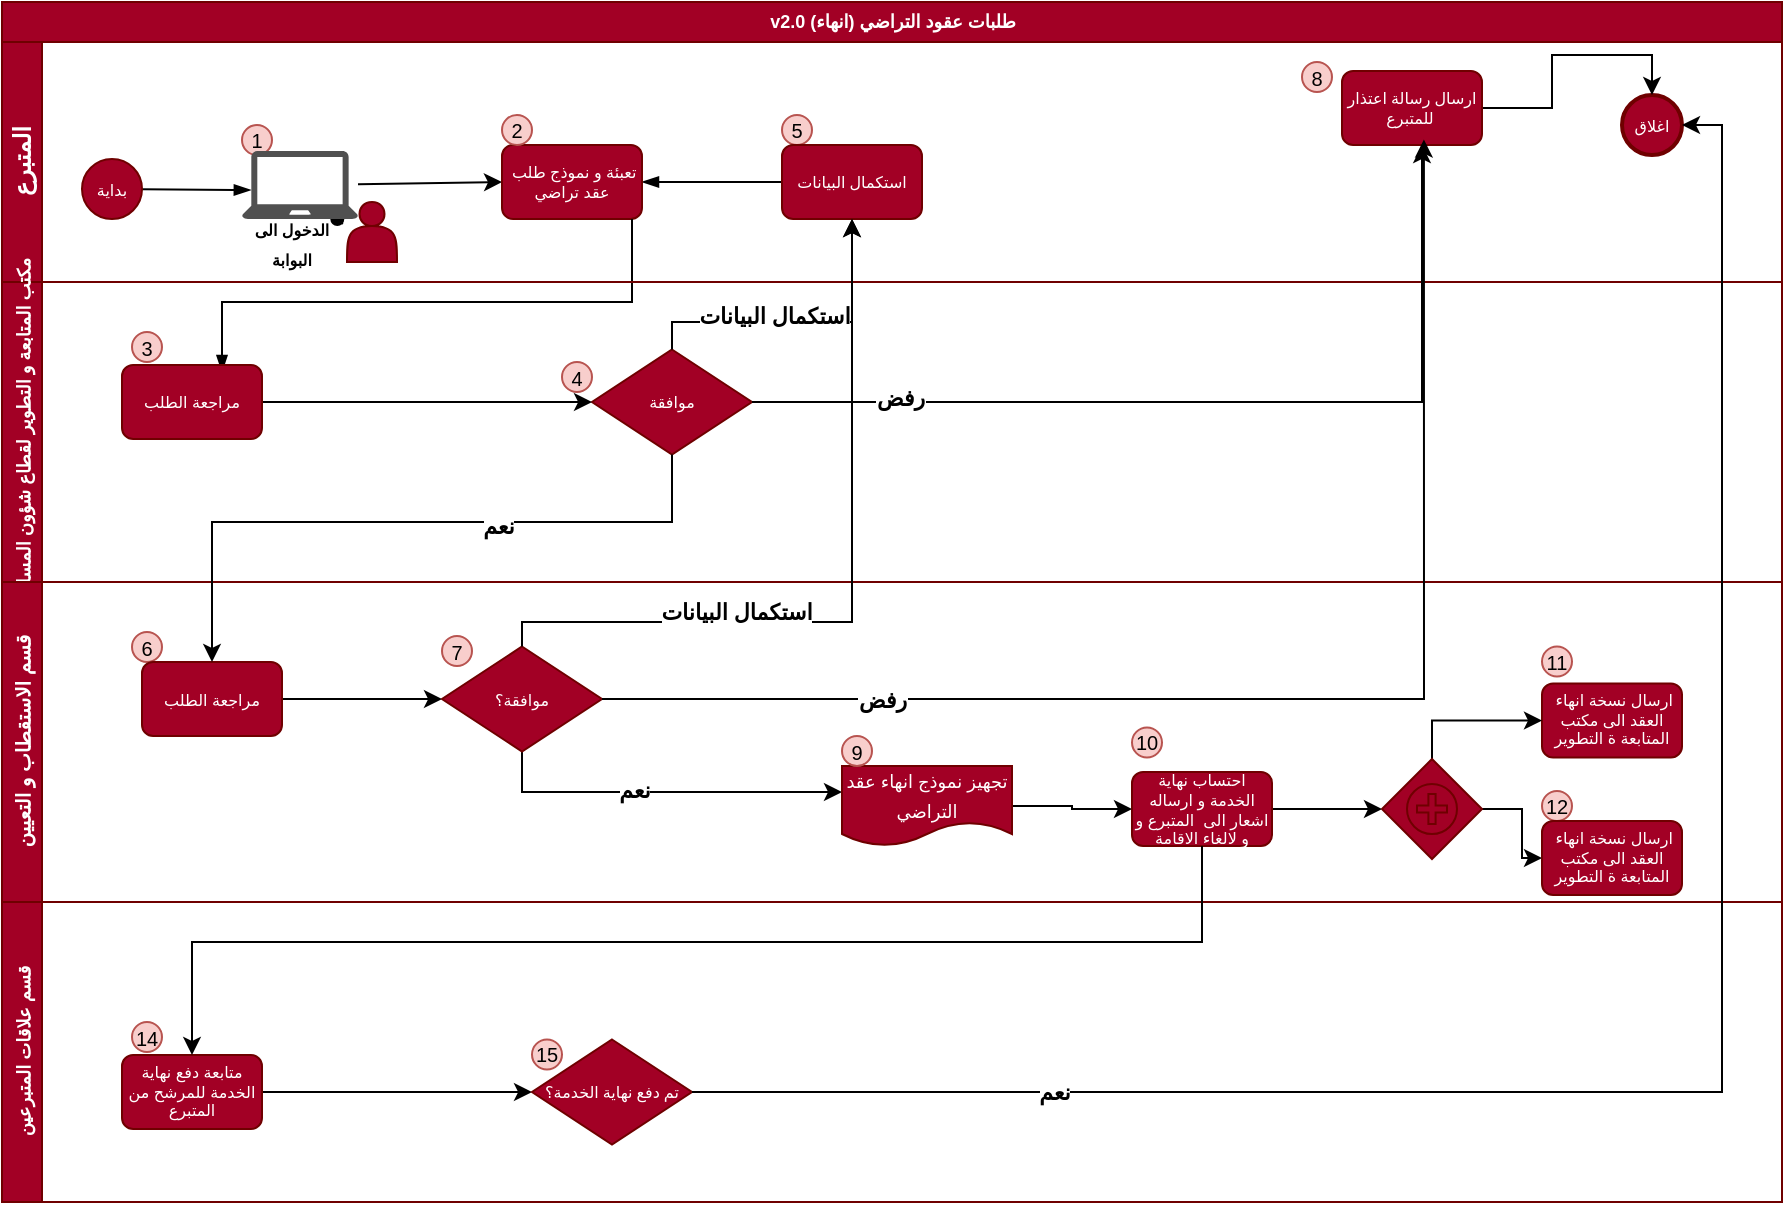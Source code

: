 <mxfile version="13.9.2" type="device"><diagram name="Page-1" id="c7488fd3-1785-93aa-aadb-54a6760d102a"><mxGraphModel dx="868" dy="314" grid="1" gridSize="10" guides="1" tooltips="1" connect="1" arrows="1" fold="1" page="1" pageScale="1" pageWidth="1654" pageHeight="1169" background="#ffffff" math="0" shadow="0"><root><mxCell id="0"/><mxCell id="1" parent="0"/><mxCell id="2b4e8129b02d487f-1" value="&lt;span lang=&quot;AR-SA&quot; dir=&quot;RTL&quot; style=&quot;line-height: 107% ; font-family: &amp;#34;dubai&amp;#34; , sans-serif&quot;&gt;&lt;font style=&quot;font-size: 9px&quot;&gt;طلبات عقود التراضي (انهاء) v2.0&lt;/font&gt;&lt;/span&gt;" style="swimlane;html=1;childLayout=stackLayout;horizontal=1;startSize=20;horizontalStack=0;rounded=0;shadow=0;labelBackgroundColor=none;strokeWidth=1;fontFamily=Verdana;fontSize=8;align=center;fillColor=#a20025;strokeColor=#6F0000;fontColor=#ffffff;" parent="1" vertex="1"><mxGeometry x="170" y="80" width="890" height="600" as="geometry"><mxRectangle x="170" y="80" width="280" height="20" as="alternateBounds"/></mxGeometry></mxCell><mxCell id="2b4e8129b02d487f-2" value="المتبرع" style="swimlane;html=1;startSize=20;horizontal=0;fillColor=#a20025;strokeColor=#6F0000;fontColor=#ffffff;" parent="2b4e8129b02d487f-1" vertex="1"><mxGeometry y="20" width="890" height="120" as="geometry"/></mxCell><mxCell id="KPhhI4xXO0q0EvICIsSK-14" style="edgeStyle=none;rounded=0;jumpStyle=none;orthogonalLoop=1;jettySize=auto;html=1;entryX=1;entryY=0.5;entryDx=0;entryDy=0;endArrow=blockThin;endFill=1;" parent="2b4e8129b02d487f-2" source="2b4e8129b02d487f-9" target="2b4e8129b02d487f-7" edge="1"><mxGeometry relative="1" as="geometry"/></mxCell><mxCell id="KPhhI4xXO0q0EvICIsSK-11" style="edgeStyle=none;rounded=0;jumpStyle=none;orthogonalLoop=1;jettySize=auto;html=1;entryX=0;entryY=0.5;entryDx=0;entryDy=0;endArrow=classic;endFill=1;" parent="2b4e8129b02d487f-2" source="KPhhI4xXO0q0EvICIsSK-3" target="2b4e8129b02d487f-7" edge="1"><mxGeometry relative="1" as="geometry"/></mxCell><mxCell id="KPhhI4xXO0q0EvICIsSK-13" style="edgeStyle=none;rounded=0;jumpStyle=none;orthogonalLoop=1;jettySize=auto;html=1;entryX=0.076;entryY=0.575;entryDx=0;entryDy=0;entryPerimeter=0;endArrow=blockThin;endFill=1;" parent="2b4e8129b02d487f-2" source="2b4e8129b02d487f-5" target="KPhhI4xXO0q0EvICIsSK-3" edge="1"><mxGeometry relative="1" as="geometry"/></mxCell><mxCell id="KPhhI4xXO0q0EvICIsSK-5" style="rounded=0;orthogonalLoop=1;jettySize=auto;html=1;jumpStyle=none;endArrow=oval;endFill=1;" parent="2b4e8129b02d487f-2" target="KPhhI4xXO0q0EvICIsSK-3" edge="1"><mxGeometry relative="1" as="geometry"><mxPoint x="170.397" y="91" as="sourcePoint"/></mxGeometry></mxCell><mxCell id="2b4e8129b02d487f-11" value="اغلاق" style="ellipse;whiteSpace=wrap;html=1;rounded=0;shadow=0;labelBackgroundColor=none;strokeWidth=2;fontFamily=Verdana;fontSize=8;align=center;fillColor=#a20025;strokeColor=#6F0000;fontColor=#ffffff;" parent="2b4e8129b02d487f-2" vertex="1"><mxGeometry x="810" y="26.5" width="30" height="30" as="geometry"/></mxCell><mxCell id="KPhhI4xXO0q0EvICIsSK-12" value="&lt;font style=&quot;font-size: 10px&quot;&gt;5&lt;/font&gt;" style="ellipse;whiteSpace=wrap;html=1;aspect=fixed;fillColor=#f8cecc;strokeColor=#b85450;" parent="2b4e8129b02d487f-2" vertex="1"><mxGeometry x="390" y="36.5" width="15" height="15" as="geometry"/></mxCell><mxCell id="2b4e8129b02d487f-9" value="استكمال البيانات" style="rounded=1;whiteSpace=wrap;html=1;shadow=0;labelBackgroundColor=none;strokeWidth=1;fontFamily=Verdana;fontSize=8;align=center;fillColor=#a20025;strokeColor=#6F0000;fontColor=#ffffff;" parent="2b4e8129b02d487f-2" vertex="1"><mxGeometry x="390" y="51.5" width="70" height="37" as="geometry"/></mxCell><mxCell id="2b4e8129b02d487f-5" value="بداية" style="ellipse;whiteSpace=wrap;html=1;rounded=0;shadow=0;labelBackgroundColor=none;strokeWidth=1;fontFamily=Verdana;fontSize=8;align=center;fillColor=#a20025;strokeColor=#6F0000;fontColor=#ffffff;" parent="2b4e8129b02d487f-2" vertex="1"><mxGeometry x="40" y="58.5" width="30" height="30" as="geometry"/></mxCell><mxCell id="KPhhI4xXO0q0EvICIsSK-7" value="&lt;font style=&quot;font-size: 10px&quot;&gt;1&lt;/font&gt;" style="ellipse;whiteSpace=wrap;html=1;aspect=fixed;fillColor=#f8cecc;strokeColor=#b85450;" parent="2b4e8129b02d487f-2" vertex="1"><mxGeometry x="120" y="41.5" width="15" height="15" as="geometry"/></mxCell><mxCell id="KPhhI4xXO0q0EvICIsSK-3" value="" style="pointerEvents=1;shadow=0;dashed=0;html=1;strokeColor=none;fillColor=#505050;labelPosition=center;verticalLabelPosition=bottom;verticalAlign=top;outlineConnect=0;align=center;shape=mxgraph.office.devices.laptop;" parent="2b4e8129b02d487f-2" vertex="1"><mxGeometry x="120" y="54.5" width="58" height="34" as="geometry"/></mxCell><mxCell id="2b4e8129b02d487f-7" value="&lt;font face=&quot;dubai, sans-serif&quot;&gt;تعبئة و نموذج طلب&amp;nbsp; عقد تراضي&lt;/font&gt;" style="rounded=1;whiteSpace=wrap;html=1;shadow=0;labelBackgroundColor=none;strokeWidth=1;fontFamily=Verdana;fontSize=8;align=center;fillColor=#a20025;strokeColor=#6F0000;fontColor=#ffffff;" parent="2b4e8129b02d487f-2" vertex="1"><mxGeometry x="250" y="51.5" width="70" height="37" as="geometry"/></mxCell><mxCell id="KPhhI4xXO0q0EvICIsSK-10" value="&lt;font style=&quot;font-size: 10px&quot;&gt;2&lt;/font&gt;" style="ellipse;whiteSpace=wrap;html=1;aspect=fixed;fillColor=#f8cecc;strokeColor=#b85450;" parent="2b4e8129b02d487f-2" vertex="1"><mxGeometry x="250" y="36.5" width="15" height="15" as="geometry"/></mxCell><mxCell id="2vPmhwO70LCvBUlOEUrR-1" value="" style="shape=actor;whiteSpace=wrap;html=1;fillColor=#a20025;strokeColor=#6F0000;fontColor=#ffffff;" parent="2b4e8129b02d487f-2" vertex="1"><mxGeometry x="172.5" y="80" width="25" height="30" as="geometry"/></mxCell><mxCell id="KPhhI4xXO0q0EvICIsSK-6" value="&lt;font style=&quot;font-size: 8px&quot;&gt;&lt;b&gt;الدخول الى البوابة&lt;/b&gt;&lt;/font&gt;" style="text;html=1;strokeColor=none;fillColor=none;align=center;verticalAlign=middle;whiteSpace=wrap;rounded=0;" parent="2b4e8129b02d487f-2" vertex="1"><mxGeometry x="120" y="90" width="50" height="20" as="geometry"/></mxCell><mxCell id="2TBwHQqGtc_E0Ix2xg9j-57" style="edgeStyle=orthogonalEdgeStyle;rounded=0;orthogonalLoop=1;jettySize=auto;html=1;entryX=0.5;entryY=0;entryDx=0;entryDy=0;" parent="2b4e8129b02d487f-2" source="2TBwHQqGtc_E0Ix2xg9j-26" target="2b4e8129b02d487f-11" edge="1"><mxGeometry relative="1" as="geometry"/></mxCell><mxCell id="2TBwHQqGtc_E0Ix2xg9j-26" value="ارسال رسالة اعتذار للمتبرع&amp;nbsp;" style="rounded=1;whiteSpace=wrap;html=1;shadow=0;labelBackgroundColor=none;strokeWidth=1;fontFamily=Verdana;fontSize=8;align=center;fillColor=#a20025;strokeColor=#6F0000;fontColor=#ffffff;" parent="2b4e8129b02d487f-2" vertex="1"><mxGeometry x="670" y="14.5" width="70" height="37" as="geometry"/></mxCell><mxCell id="2TBwHQqGtc_E0Ix2xg9j-27" value="&lt;span style=&quot;font-size: 10px&quot;&gt;8&lt;/span&gt;" style="ellipse;whiteSpace=wrap;html=1;aspect=fixed;fillColor=#f8cecc;strokeColor=#b85450;" parent="2b4e8129b02d487f-2" vertex="1"><mxGeometry x="650" y="10" width="15" height="15" as="geometry"/></mxCell><mxCell id="KPhhI4xXO0q0EvICIsSK-16" style="edgeStyle=orthogonalEdgeStyle;rounded=0;jumpStyle=none;orthogonalLoop=1;jettySize=auto;html=1;entryX=0.5;entryY=0;entryDx=0;entryDy=0;endArrow=blockThin;endFill=1;entryPerimeter=0;" parent="2b4e8129b02d487f-1" source="2b4e8129b02d487f-7" edge="1"><mxGeometry relative="1" as="geometry"><Array as="points"><mxPoint x="315" y="150"/><mxPoint x="110" y="150"/></Array><mxPoint x="110" y="185" as="targetPoint"/></mxGeometry></mxCell><mxCell id="2b4e8129b02d487f-4" value="&lt;font style=&quot;font-size: 9px&quot;&gt;مكتب المتابعة و التطوير لقطاع شؤون المساجد&lt;/font&gt;" style="swimlane;html=1;startSize=20;horizontal=0;fillColor=#a20025;strokeColor=#6F0000;fontColor=#ffffff;" parent="2b4e8129b02d487f-1" vertex="1"><mxGeometry y="140" width="890" height="150" as="geometry"/></mxCell><mxCell id="KPhhI4xXO0q0EvICIsSK-29" value="&lt;font style=&quot;font-size: 10px&quot;&gt;3&lt;/font&gt;" style="ellipse;whiteSpace=wrap;html=1;aspect=fixed;fillColor=#f8cecc;strokeColor=#b85450;" parent="2b4e8129b02d487f-4" vertex="1"><mxGeometry x="65" y="25" width="15" height="15" as="geometry"/></mxCell><mxCell id="2vPmhwO70LCvBUlOEUrR-105" value="&lt;font style=&quot;font-size: 10px&quot;&gt;4&lt;/font&gt;" style="ellipse;whiteSpace=wrap;html=1;aspect=fixed;fillColor=#f8cecc;strokeColor=#b85450;" parent="2b4e8129b02d487f-4" vertex="1"><mxGeometry x="280" y="40" width="15" height="15" as="geometry"/></mxCell><mxCell id="2vPmhwO70LCvBUlOEUrR-87" value="موافقة" style="strokeWidth=1;html=1;shape=mxgraph.flowchart.decision;whiteSpace=wrap;rounded=1;shadow=0;labelBackgroundColor=none;fontFamily=Verdana;fontSize=8;align=center;fillColor=#a20025;strokeColor=#6F0000;fontColor=#ffffff;" parent="2b4e8129b02d487f-4" vertex="1"><mxGeometry x="295" y="33.75" width="80" height="52.5" as="geometry"/></mxCell><mxCell id="2vPmhwO70LCvBUlOEUrR-101" style="edgeStyle=orthogonalEdgeStyle;rounded=0;orthogonalLoop=1;jettySize=auto;html=1;fontSize=8;" parent="2b4e8129b02d487f-4" source="KPhhI4xXO0q0EvICIsSK-30" target="2vPmhwO70LCvBUlOEUrR-87" edge="1"><mxGeometry relative="1" as="geometry"/></mxCell><mxCell id="KPhhI4xXO0q0EvICIsSK-30" value="&lt;span lang=&quot;AR-SA&quot; dir=&quot;RTL&quot; style=&quot;line-height: 107% ; font-family: &amp;#34;dubai&amp;#34; , sans-serif&quot;&gt;&lt;font style=&quot;font-size: 8px&quot;&gt;مراجعة الطلب&lt;/font&gt;&lt;/span&gt;" style="rounded=1;whiteSpace=wrap;html=1;shadow=0;labelBackgroundColor=none;strokeWidth=1;fontFamily=Verdana;fontSize=8;align=center;fillColor=#a20025;strokeColor=#6F0000;fontColor=#ffffff;" parent="2b4e8129b02d487f-4" vertex="1"><mxGeometry x="60" y="41.5" width="70" height="37" as="geometry"/></mxCell><mxCell id="2vPmhwO70LCvBUlOEUrR-66" value="&lt;font size=&quot;1&quot;&gt;قسم الاستقطاب و التعيين&lt;/font&gt;" style="swimlane;html=1;startSize=20;horizontal=0;fillColor=#a20025;strokeColor=#6F0000;fontColor=#ffffff;" parent="2b4e8129b02d487f-1" vertex="1"><mxGeometry y="290" width="890" height="160" as="geometry"/></mxCell><mxCell id="2vPmhwO70LCvBUlOEUrR-70" value="&lt;font style=&quot;font-size: 10px&quot;&gt;6&lt;/font&gt;" style="ellipse;whiteSpace=wrap;html=1;aspect=fixed;fillColor=#f8cecc;strokeColor=#b85450;" parent="2vPmhwO70LCvBUlOEUrR-66" vertex="1"><mxGeometry x="65" y="25" width="15" height="15" as="geometry"/></mxCell><mxCell id="2vPmhwO70LCvBUlOEUrR-92" style="edgeStyle=orthogonalEdgeStyle;rounded=0;orthogonalLoop=1;jettySize=auto;html=1;fontSize=8;" parent="2vPmhwO70LCvBUlOEUrR-66" source="2vPmhwO70LCvBUlOEUrR-71" target="2vPmhwO70LCvBUlOEUrR-122" edge="1"><mxGeometry relative="1" as="geometry"><mxPoint x="210" y="56.029" as="targetPoint"/><Array as="points"/></mxGeometry></mxCell><mxCell id="2vPmhwO70LCvBUlOEUrR-118" value="&lt;span style=&quot;font-size: 10px&quot;&gt;7&lt;/span&gt;" style="ellipse;whiteSpace=wrap;html=1;aspect=fixed;fillColor=#f8cecc;strokeColor=#b85450;" parent="2vPmhwO70LCvBUlOEUrR-66" vertex="1"><mxGeometry x="220" y="27" width="15" height="15" as="geometry"/></mxCell><mxCell id="2vPmhwO70LCvBUlOEUrR-71" value="&lt;span lang=&quot;AR-SA&quot; dir=&quot;RTL&quot; style=&quot;line-height: 107% ; font-family: &amp;#34;dubai&amp;#34; , sans-serif&quot;&gt;&lt;font style=&quot;font-size: 8px&quot;&gt;مراجعة الطلب&lt;/font&gt;&lt;/span&gt;" style="rounded=1;whiteSpace=wrap;html=1;shadow=0;labelBackgroundColor=none;strokeWidth=1;fontFamily=Verdana;fontSize=8;align=center;fillColor=#a20025;strokeColor=#6F0000;fontColor=#ffffff;" parent="2vPmhwO70LCvBUlOEUrR-66" vertex="1"><mxGeometry x="70" y="40.0" width="70" height="37" as="geometry"/></mxCell><mxCell id="2TBwHQqGtc_E0Ix2xg9j-8" style="edgeStyle=orthogonalEdgeStyle;rounded=0;orthogonalLoop=1;jettySize=auto;html=1;" parent="2vPmhwO70LCvBUlOEUrR-66" source="2vPmhwO70LCvBUlOEUrR-122" target="2TBwHQqGtc_E0Ix2xg9j-7" edge="1"><mxGeometry relative="1" as="geometry"><Array as="points"><mxPoint x="260" y="105"/></Array></mxGeometry></mxCell><mxCell id="2TBwHQqGtc_E0Ix2xg9j-9" value="&lt;b&gt;نعم&lt;/b&gt;" style="edgeLabel;html=1;align=center;verticalAlign=middle;resizable=0;points=[];" parent="2TBwHQqGtc_E0Ix2xg9j-8" vertex="1" connectable="0"><mxGeometry x="-0.155" y="1" relative="1" as="geometry"><mxPoint as="offset"/></mxGeometry></mxCell><mxCell id="2vPmhwO70LCvBUlOEUrR-122" value="موافقة؟" style="strokeWidth=1;html=1;shape=mxgraph.flowchart.decision;whiteSpace=wrap;rounded=1;shadow=0;labelBackgroundColor=none;fontFamily=Verdana;fontSize=8;align=center;fillColor=#a20025;strokeColor=#6F0000;fontColor=#ffffff;" parent="2vPmhwO70LCvBUlOEUrR-66" vertex="1"><mxGeometry x="220" y="32.25" width="80" height="52.5" as="geometry"/></mxCell><mxCell id="6DH3khvs-HdnK0LrDQGh-2" style="edgeStyle=orthogonalEdgeStyle;rounded=0;orthogonalLoop=1;jettySize=auto;html=1;" edge="1" parent="2vPmhwO70LCvBUlOEUrR-66" source="2TBwHQqGtc_E0Ix2xg9j-7" target="6DH3khvs-HdnK0LrDQGh-1"><mxGeometry relative="1" as="geometry"/></mxCell><mxCell id="2TBwHQqGtc_E0Ix2xg9j-7" value="&lt;font style=&quot;font-size: 9px&quot;&gt;تجهيز نموذج انهاء عقد التراضي&lt;/font&gt;" style="shape=document;whiteSpace=wrap;html=1;boundedLbl=1;fillColor=#a20025;strokeColor=#6F0000;fontColor=#ffffff;" parent="2vPmhwO70LCvBUlOEUrR-66" vertex="1"><mxGeometry x="420" y="92" width="85" height="40" as="geometry"/></mxCell><mxCell id="2TBwHQqGtc_E0Ix2xg9j-13" value="&lt;span style=&quot;font-size: 10px&quot;&gt;9&lt;/span&gt;" style="ellipse;whiteSpace=wrap;html=1;aspect=fixed;fillColor=#f8cecc;strokeColor=#b85450;" parent="2vPmhwO70LCvBUlOEUrR-66" vertex="1"><mxGeometry x="420" y="77" width="15" height="15" as="geometry"/></mxCell><mxCell id="6DH3khvs-HdnK0LrDQGh-8" style="edgeStyle=orthogonalEdgeStyle;rounded=0;orthogonalLoop=1;jettySize=auto;html=1;" edge="1" parent="2vPmhwO70LCvBUlOEUrR-66" source="6DH3khvs-HdnK0LrDQGh-1" target="6DH3khvs-HdnK0LrDQGh-7"><mxGeometry relative="1" as="geometry"/></mxCell><mxCell id="6DH3khvs-HdnK0LrDQGh-1" value="&lt;span lang=&quot;AR-SA&quot; dir=&quot;RTL&quot; style=&quot;line-height: 107% ; font-family: &amp;#34;dubai&amp;#34; , sans-serif&quot;&gt;&lt;font style=&quot;font-size: 8px&quot;&gt;احتساب نهاية الخدمة و ارساله اشعار الى&amp;nbsp; المتبرع و و لالغاء الاقامة&lt;/font&gt;&lt;/span&gt;" style="rounded=1;whiteSpace=wrap;html=1;shadow=0;labelBackgroundColor=none;strokeWidth=1;fontFamily=Verdana;fontSize=8;align=center;fillColor=#a20025;strokeColor=#6F0000;fontColor=#ffffff;" vertex="1" parent="2vPmhwO70LCvBUlOEUrR-66"><mxGeometry x="565" y="95.0" width="70" height="37" as="geometry"/></mxCell><mxCell id="6DH3khvs-HdnK0LrDQGh-3" value="&lt;span style=&quot;font-size: 10px&quot;&gt;10&lt;/span&gt;" style="ellipse;whiteSpace=wrap;html=1;aspect=fixed;fillColor=#f8cecc;strokeColor=#b85450;" vertex="1" parent="2vPmhwO70LCvBUlOEUrR-66"><mxGeometry x="565" y="72.75" width="15" height="15" as="geometry"/></mxCell><mxCell id="6DH3khvs-HdnK0LrDQGh-5" value="&lt;span lang=&quot;AR-SA&quot; dir=&quot;RTL&quot; style=&quot;line-height: 107% ; font-family: &amp;#34;dubai&amp;#34; , sans-serif&quot;&gt;&lt;font style=&quot;font-size: 8px&quot;&gt;ارسال نسخة انهاء&amp;nbsp; العقد الى مكتب المتابعة ة التطوير&lt;/font&gt;&lt;/span&gt;" style="rounded=1;whiteSpace=wrap;html=1;shadow=0;labelBackgroundColor=none;strokeWidth=1;fontFamily=Verdana;fontSize=8;align=center;fillColor=#a20025;strokeColor=#6F0000;fontColor=#ffffff;" vertex="1" parent="2vPmhwO70LCvBUlOEUrR-66"><mxGeometry x="770" y="50.75" width="70" height="37" as="geometry"/></mxCell><mxCell id="6DH3khvs-HdnK0LrDQGh-6" value="&lt;span style=&quot;font-size: 10px&quot;&gt;11&lt;/span&gt;" style="ellipse;whiteSpace=wrap;html=1;aspect=fixed;fillColor=#f8cecc;strokeColor=#b85450;" vertex="1" parent="2vPmhwO70LCvBUlOEUrR-66"><mxGeometry x="770" y="32.25" width="15" height="15" as="geometry"/></mxCell><mxCell id="6DH3khvs-HdnK0LrDQGh-9" style="edgeStyle=orthogonalEdgeStyle;rounded=0;orthogonalLoop=1;jettySize=auto;html=1;entryX=0;entryY=0.5;entryDx=0;entryDy=0;" edge="1" parent="2vPmhwO70LCvBUlOEUrR-66" source="6DH3khvs-HdnK0LrDQGh-7" target="6DH3khvs-HdnK0LrDQGh-5"><mxGeometry relative="1" as="geometry"><Array as="points"><mxPoint x="715" y="69"/></Array></mxGeometry></mxCell><mxCell id="6DH3khvs-HdnK0LrDQGh-12" style="edgeStyle=orthogonalEdgeStyle;rounded=0;orthogonalLoop=1;jettySize=auto;html=1;" edge="1" parent="2vPmhwO70LCvBUlOEUrR-66" source="6DH3khvs-HdnK0LrDQGh-7" target="6DH3khvs-HdnK0LrDQGh-11"><mxGeometry relative="1" as="geometry"/></mxCell><mxCell id="6DH3khvs-HdnK0LrDQGh-7" value="" style="shape=mxgraph.bpmn.shape;html=1;verticalLabelPosition=bottom;labelBackgroundColor=#ffffff;verticalAlign=top;align=center;perimeter=rhombusPerimeter;background=gateway;outlineConnect=0;outline=standard;symbol=parallelMultiple;fillColor=#a20025;strokeColor=#6F0000;fontColor=#ffffff;" vertex="1" parent="2vPmhwO70LCvBUlOEUrR-66"><mxGeometry x="690" y="88.5" width="50" height="50" as="geometry"/></mxCell><mxCell id="6DH3khvs-HdnK0LrDQGh-10" value="&lt;span style=&quot;font-size: 10px&quot;&gt;12&lt;/span&gt;" style="ellipse;whiteSpace=wrap;html=1;aspect=fixed;fillColor=#f8cecc;strokeColor=#b85450;" vertex="1" parent="2vPmhwO70LCvBUlOEUrR-66"><mxGeometry x="770" y="104.5" width="15" height="15" as="geometry"/></mxCell><mxCell id="6DH3khvs-HdnK0LrDQGh-11" value="&lt;span lang=&quot;AR-SA&quot; dir=&quot;RTL&quot; style=&quot;line-height: 107% ; font-family: &amp;#34;dubai&amp;#34; , sans-serif&quot;&gt;&lt;font style=&quot;font-size: 8px&quot;&gt;ارسال نسخة انهاء&amp;nbsp; العقد الى مكتب المتابعة ة التطوير&lt;/font&gt;&lt;/span&gt;" style="rounded=1;whiteSpace=wrap;html=1;shadow=0;labelBackgroundColor=none;strokeWidth=1;fontFamily=Verdana;fontSize=8;align=center;fillColor=#a20025;strokeColor=#6F0000;fontColor=#ffffff;" vertex="1" parent="2vPmhwO70LCvBUlOEUrR-66"><mxGeometry x="770" y="119.5" width="70" height="37" as="geometry"/></mxCell><mxCell id="03wnC0hY3IXIQAuL8Pr5-1" style="edgeStyle=orthogonalEdgeStyle;rounded=0;orthogonalLoop=1;jettySize=auto;html=1;exitX=0.5;exitY=0;exitDx=0;exitDy=0;exitPerimeter=0;" parent="2b4e8129b02d487f-1" source="2vPmhwO70LCvBUlOEUrR-87" target="2b4e8129b02d487f-9" edge="1"><mxGeometry relative="1" as="geometry"><Array as="points"><mxPoint x="335" y="160"/><mxPoint x="425" y="160"/></Array></mxGeometry></mxCell><mxCell id="03wnC0hY3IXIQAuL8Pr5-2" value="&lt;b&gt;استكمال البيانات&lt;/b&gt;" style="edgeLabel;html=1;align=center;verticalAlign=middle;resizable=0;points=[];" parent="03wnC0hY3IXIQAuL8Pr5-1" vertex="1" connectable="0"><mxGeometry x="-0.632" y="3" relative="1" as="geometry"><mxPoint x="36.34" as="offset"/></mxGeometry></mxCell><mxCell id="03wnC0hY3IXIQAuL8Pr5-3" value="&lt;font style=&quot;font-size: 9px&quot;&gt;قسم علاقات المتبرعين&lt;/font&gt;" style="swimlane;html=1;startSize=20;horizontal=0;fillColor=#a20025;strokeColor=#6F0000;fontColor=#ffffff;" parent="2b4e8129b02d487f-1" vertex="1"><mxGeometry y="450" width="890" height="150" as="geometry"><mxRectangle y="580" width="780" height="20" as="alternateBounds"/></mxGeometry></mxCell><mxCell id="03wnC0hY3IXIQAuL8Pr5-4" value="&lt;font style=&quot;font-size: 10px&quot;&gt;15&lt;/font&gt;" style="ellipse;whiteSpace=wrap;html=1;aspect=fixed;fillColor=#f8cecc;strokeColor=#b85450;" parent="03wnC0hY3IXIQAuL8Pr5-3" vertex="1"><mxGeometry x="265" y="68.75" width="15" height="15" as="geometry"/></mxCell><mxCell id="03wnC0hY3IXIQAuL8Pr5-5" value="&lt;font style=&quot;font-size: 10px&quot;&gt;14&lt;/font&gt;" style="ellipse;whiteSpace=wrap;html=1;aspect=fixed;fillColor=#f8cecc;strokeColor=#b85450;" parent="03wnC0hY3IXIQAuL8Pr5-3" vertex="1"><mxGeometry x="65" y="60" width="15" height="15" as="geometry"/></mxCell><mxCell id="6DH3khvs-HdnK0LrDQGh-18" style="edgeStyle=orthogonalEdgeStyle;rounded=0;orthogonalLoop=1;jettySize=auto;html=1;" edge="1" parent="03wnC0hY3IXIQAuL8Pr5-3" source="03wnC0hY3IXIQAuL8Pr5-8" target="6DH3khvs-HdnK0LrDQGh-14"><mxGeometry relative="1" as="geometry"/></mxCell><mxCell id="03wnC0hY3IXIQAuL8Pr5-8" value="&lt;span lang=&quot;AR-SA&quot; dir=&quot;RTL&quot; style=&quot;line-height: 107% ; font-family: &amp;#34;dubai&amp;#34; , sans-serif&quot;&gt;&lt;font style=&quot;font-size: 8px&quot;&gt;متابعة دفع نهاية الخدمة للمرشح من المتبرع&lt;/font&gt;&lt;/span&gt;" style="rounded=1;whiteSpace=wrap;html=1;shadow=0;labelBackgroundColor=none;strokeWidth=1;fontFamily=Verdana;fontSize=8;align=center;fillColor=#a20025;strokeColor=#6F0000;fontColor=#ffffff;" parent="03wnC0hY3IXIQAuL8Pr5-3" vertex="1"><mxGeometry x="60" y="76.5" width="70" height="37" as="geometry"/></mxCell><mxCell id="6DH3khvs-HdnK0LrDQGh-14" value="تم دفع نهاية الخدمة؟" style="strokeWidth=1;html=1;shape=mxgraph.flowchart.decision;whiteSpace=wrap;rounded=1;shadow=0;labelBackgroundColor=none;fontFamily=Verdana;fontSize=8;align=center;fillColor=#a20025;strokeColor=#6F0000;fontColor=#ffffff;" vertex="1" parent="03wnC0hY3IXIQAuL8Pr5-3"><mxGeometry x="265" y="68.75" width="80" height="52.5" as="geometry"/></mxCell><mxCell id="2TBwHQqGtc_E0Ix2xg9j-3" style="edgeStyle=orthogonalEdgeStyle;rounded=0;orthogonalLoop=1;jettySize=auto;html=1;entryX=0.5;entryY=1;entryDx=0;entryDy=0;" parent="2b4e8129b02d487f-1" source="2vPmhwO70LCvBUlOEUrR-122" target="2b4e8129b02d487f-9" edge="1"><mxGeometry relative="1" as="geometry"><Array as="points"><mxPoint x="260" y="310"/><mxPoint x="425" y="310"/></Array></mxGeometry></mxCell><mxCell id="2TBwHQqGtc_E0Ix2xg9j-4" value="&lt;b&gt;استكمال البيانات&lt;/b&gt;" style="edgeLabel;html=1;align=center;verticalAlign=middle;resizable=0;points=[];" parent="2TBwHQqGtc_E0Ix2xg9j-3" vertex="1" connectable="0"><mxGeometry x="-0.372" y="5" relative="1" as="geometry"><mxPoint as="offset"/></mxGeometry></mxCell><mxCell id="2TBwHQqGtc_E0Ix2xg9j-29" style="edgeStyle=orthogonalEdgeStyle;rounded=0;orthogonalLoop=1;jettySize=auto;html=1;entryX=0.585;entryY=0.926;entryDx=0;entryDy=0;entryPerimeter=0;" parent="2b4e8129b02d487f-1" source="2vPmhwO70LCvBUlOEUrR-122" target="2TBwHQqGtc_E0Ix2xg9j-26" edge="1"><mxGeometry relative="1" as="geometry"/></mxCell><mxCell id="2TBwHQqGtc_E0Ix2xg9j-30" value="&lt;b&gt;رفض&lt;/b&gt;" style="edgeLabel;html=1;align=center;verticalAlign=middle;resizable=0;points=[];" parent="2TBwHQqGtc_E0Ix2xg9j-29" vertex="1" connectable="0"><mxGeometry x="-0.223" y="2" relative="1" as="geometry"><mxPoint x="-128.28" y="1.95" as="offset"/></mxGeometry></mxCell><mxCell id="2TBwHQqGtc_E0Ix2xg9j-58" style="edgeStyle=orthogonalEdgeStyle;rounded=0;orthogonalLoop=1;jettySize=auto;html=1;entryX=0.5;entryY=0;entryDx=0;entryDy=0;" parent="2b4e8129b02d487f-1" source="2vPmhwO70LCvBUlOEUrR-87" target="2vPmhwO70LCvBUlOEUrR-71" edge="1"><mxGeometry relative="1" as="geometry"><Array as="points"><mxPoint x="335" y="260"/><mxPoint x="105" y="260"/></Array></mxGeometry></mxCell><mxCell id="2TBwHQqGtc_E0Ix2xg9j-59" value="&lt;b&gt;نعم&lt;/b&gt;" style="edgeLabel;html=1;align=center;verticalAlign=middle;resizable=0;points=[];" parent="2TBwHQqGtc_E0Ix2xg9j-58" vertex="1" connectable="0"><mxGeometry x="-0.275" y="2" relative="1" as="geometry"><mxPoint as="offset"/></mxGeometry></mxCell><mxCell id="2TBwHQqGtc_E0Ix2xg9j-60" style="edgeStyle=orthogonalEdgeStyle;rounded=0;orthogonalLoop=1;jettySize=auto;html=1;" parent="2b4e8129b02d487f-1" source="2vPmhwO70LCvBUlOEUrR-87" target="2TBwHQqGtc_E0Ix2xg9j-26" edge="1"><mxGeometry relative="1" as="geometry"><Array as="points"><mxPoint x="710" y="200"/></Array></mxGeometry></mxCell><mxCell id="2TBwHQqGtc_E0Ix2xg9j-62" value="&lt;b&gt;رفض&lt;/b&gt;" style="edgeLabel;html=1;align=center;verticalAlign=middle;resizable=0;points=[];" parent="2TBwHQqGtc_E0Ix2xg9j-60" vertex="1" connectable="0"><mxGeometry x="-0.683" y="2" relative="1" as="geometry"><mxPoint as="offset"/></mxGeometry></mxCell><mxCell id="6DH3khvs-HdnK0LrDQGh-13" style="edgeStyle=orthogonalEdgeStyle;rounded=0;orthogonalLoop=1;jettySize=auto;html=1;" edge="1" parent="2b4e8129b02d487f-1" source="6DH3khvs-HdnK0LrDQGh-1" target="03wnC0hY3IXIQAuL8Pr5-8"><mxGeometry relative="1" as="geometry"><Array as="points"><mxPoint x="600" y="470"/><mxPoint x="95" y="470"/></Array></mxGeometry></mxCell><mxCell id="6DH3khvs-HdnK0LrDQGh-16" style="edgeStyle=orthogonalEdgeStyle;rounded=0;orthogonalLoop=1;jettySize=auto;html=1;entryX=1;entryY=0.5;entryDx=0;entryDy=0;" edge="1" parent="2b4e8129b02d487f-1" source="6DH3khvs-HdnK0LrDQGh-14" target="2b4e8129b02d487f-11"><mxGeometry relative="1" as="geometry"/></mxCell><mxCell id="6DH3khvs-HdnK0LrDQGh-17" value="&lt;b&gt;نعم&lt;/b&gt;" style="edgeLabel;html=1;align=center;verticalAlign=middle;resizable=0;points=[];" vertex="1" connectable="0" parent="6DH3khvs-HdnK0LrDQGh-16"><mxGeometry x="-0.646" relative="1" as="geometry"><mxPoint as="offset"/></mxGeometry></mxCell></root></mxGraphModel></diagram></mxfile>